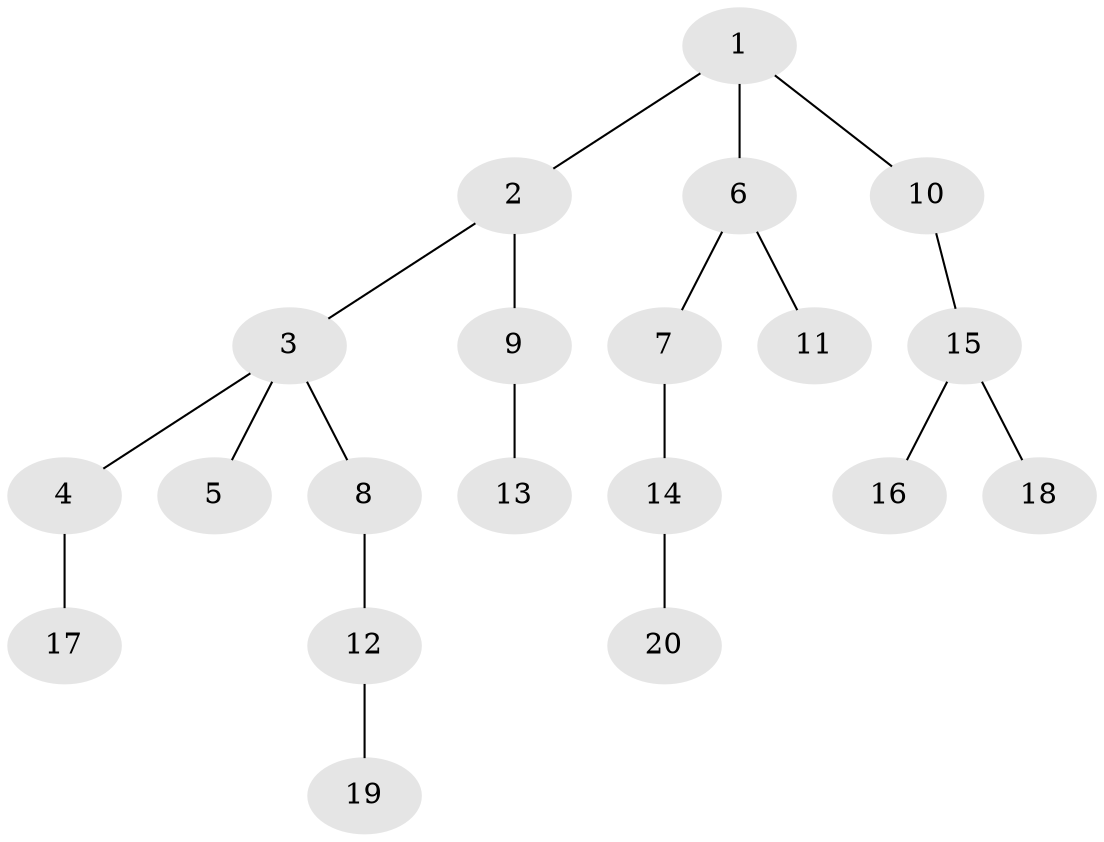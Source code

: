 // Generated by graph-tools (version 1.1) at 2025/46/02/15/25 05:46:28]
// undirected, 20 vertices, 19 edges
graph export_dot {
graph [start="1"]
  node [color=gray90,style=filled];
  1;
  2;
  3;
  4;
  5;
  6;
  7;
  8;
  9;
  10;
  11;
  12;
  13;
  14;
  15;
  16;
  17;
  18;
  19;
  20;
  1 -- 2;
  1 -- 6;
  1 -- 10;
  2 -- 3;
  2 -- 9;
  3 -- 4;
  3 -- 5;
  3 -- 8;
  4 -- 17;
  6 -- 7;
  6 -- 11;
  7 -- 14;
  8 -- 12;
  9 -- 13;
  10 -- 15;
  12 -- 19;
  14 -- 20;
  15 -- 16;
  15 -- 18;
}
